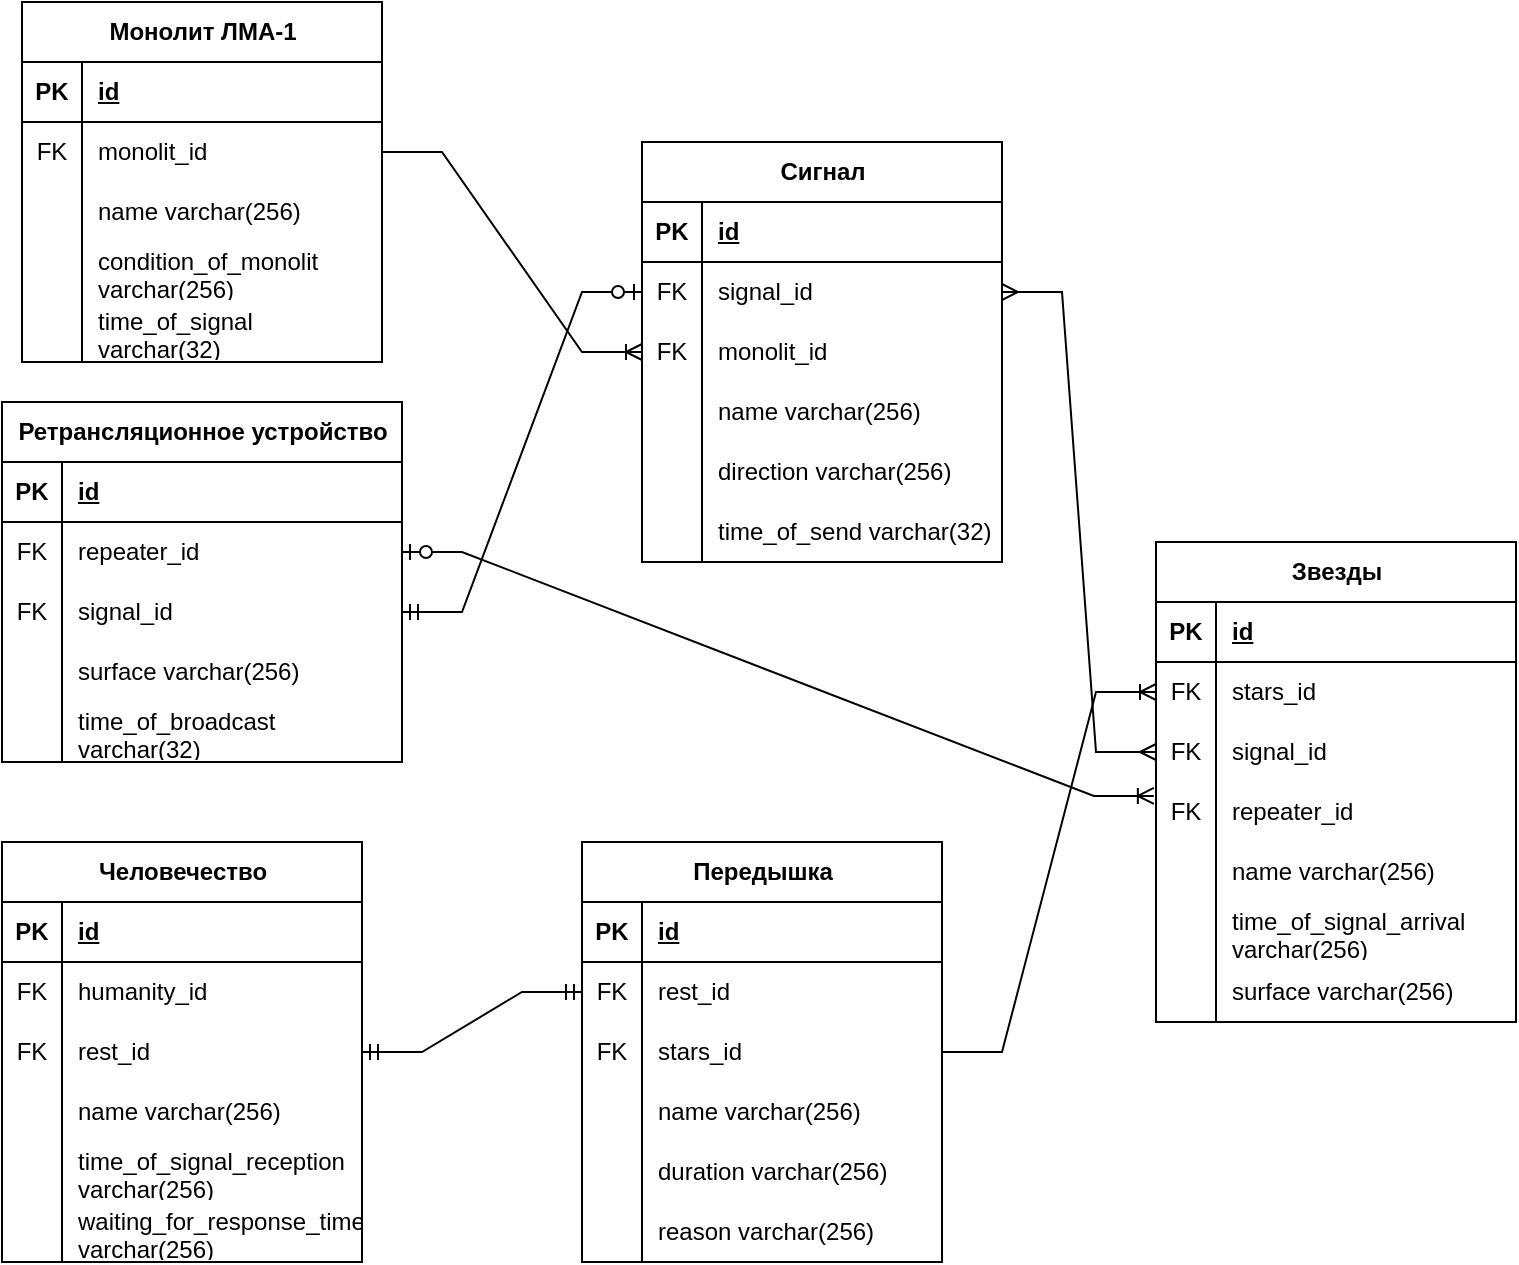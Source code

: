 <mxfile version="22.1.21" type="device">
  <diagram name="Страница — 1" id="VQJvJj8ZAgsgvcjKCSfi">
    <mxGraphModel dx="1224" dy="747" grid="1" gridSize="10" guides="1" tooltips="1" connect="1" arrows="1" fold="1" page="1" pageScale="1" pageWidth="827" pageHeight="1169" math="0" shadow="0">
      <root>
        <mxCell id="0" />
        <mxCell id="1" parent="0" />
        <mxCell id="xMGTxP7Kt4vGmx2bxv9T-1" value="Монолит ЛМА-1" style="shape=table;startSize=30;container=1;collapsible=1;childLayout=tableLayout;fixedRows=1;rowLines=0;fontStyle=1;align=center;resizeLast=1;html=1;" vertex="1" parent="1">
          <mxGeometry x="80" y="470" width="180" height="180" as="geometry" />
        </mxCell>
        <mxCell id="xMGTxP7Kt4vGmx2bxv9T-2" value="" style="shape=tableRow;horizontal=0;startSize=0;swimlaneHead=0;swimlaneBody=0;fillColor=none;collapsible=0;dropTarget=0;points=[[0,0.5],[1,0.5]];portConstraint=eastwest;top=0;left=0;right=0;bottom=1;" vertex="1" parent="xMGTxP7Kt4vGmx2bxv9T-1">
          <mxGeometry y="30" width="180" height="30" as="geometry" />
        </mxCell>
        <mxCell id="xMGTxP7Kt4vGmx2bxv9T-3" value="PK" style="shape=partialRectangle;connectable=0;fillColor=none;top=0;left=0;bottom=0;right=0;fontStyle=1;overflow=hidden;whiteSpace=wrap;html=1;" vertex="1" parent="xMGTxP7Kt4vGmx2bxv9T-2">
          <mxGeometry width="30" height="30" as="geometry">
            <mxRectangle width="30" height="30" as="alternateBounds" />
          </mxGeometry>
        </mxCell>
        <mxCell id="xMGTxP7Kt4vGmx2bxv9T-4" value="id" style="shape=partialRectangle;connectable=0;fillColor=none;top=0;left=0;bottom=0;right=0;align=left;spacingLeft=6;fontStyle=5;overflow=hidden;whiteSpace=wrap;html=1;" vertex="1" parent="xMGTxP7Kt4vGmx2bxv9T-2">
          <mxGeometry x="30" width="150" height="30" as="geometry">
            <mxRectangle width="150" height="30" as="alternateBounds" />
          </mxGeometry>
        </mxCell>
        <mxCell id="xMGTxP7Kt4vGmx2bxv9T-5" value="" style="shape=tableRow;horizontal=0;startSize=0;swimlaneHead=0;swimlaneBody=0;fillColor=none;collapsible=0;dropTarget=0;points=[[0,0.5],[1,0.5]];portConstraint=eastwest;top=0;left=0;right=0;bottom=0;" vertex="1" parent="xMGTxP7Kt4vGmx2bxv9T-1">
          <mxGeometry y="60" width="180" height="30" as="geometry" />
        </mxCell>
        <mxCell id="xMGTxP7Kt4vGmx2bxv9T-6" value="FK" style="shape=partialRectangle;connectable=0;fillColor=none;top=0;left=0;bottom=0;right=0;editable=1;overflow=hidden;whiteSpace=wrap;html=1;" vertex="1" parent="xMGTxP7Kt4vGmx2bxv9T-5">
          <mxGeometry width="30" height="30" as="geometry">
            <mxRectangle width="30" height="30" as="alternateBounds" />
          </mxGeometry>
        </mxCell>
        <mxCell id="xMGTxP7Kt4vGmx2bxv9T-7" value="monolit_id" style="shape=partialRectangle;connectable=0;fillColor=none;top=0;left=0;bottom=0;right=0;align=left;spacingLeft=6;overflow=hidden;whiteSpace=wrap;html=1;" vertex="1" parent="xMGTxP7Kt4vGmx2bxv9T-5">
          <mxGeometry x="30" width="150" height="30" as="geometry">
            <mxRectangle width="150" height="30" as="alternateBounds" />
          </mxGeometry>
        </mxCell>
        <mxCell id="xMGTxP7Kt4vGmx2bxv9T-115" value="" style="shape=tableRow;horizontal=0;startSize=0;swimlaneHead=0;swimlaneBody=0;fillColor=none;collapsible=0;dropTarget=0;points=[[0,0.5],[1,0.5]];portConstraint=eastwest;top=0;left=0;right=0;bottom=0;" vertex="1" parent="xMGTxP7Kt4vGmx2bxv9T-1">
          <mxGeometry y="90" width="180" height="30" as="geometry" />
        </mxCell>
        <mxCell id="xMGTxP7Kt4vGmx2bxv9T-116" value="" style="shape=partialRectangle;connectable=0;fillColor=none;top=0;left=0;bottom=0;right=0;fontStyle=0;overflow=hidden;whiteSpace=wrap;html=1;" vertex="1" parent="xMGTxP7Kt4vGmx2bxv9T-115">
          <mxGeometry width="30" height="30" as="geometry">
            <mxRectangle width="30" height="30" as="alternateBounds" />
          </mxGeometry>
        </mxCell>
        <mxCell id="xMGTxP7Kt4vGmx2bxv9T-117" value="name varchar(256)" style="shape=partialRectangle;connectable=0;fillColor=none;top=0;left=0;bottom=0;right=0;align=left;spacingLeft=6;fontStyle=0;overflow=hidden;whiteSpace=wrap;html=1;" vertex="1" parent="xMGTxP7Kt4vGmx2bxv9T-115">
          <mxGeometry x="30" width="150" height="30" as="geometry">
            <mxRectangle width="150" height="30" as="alternateBounds" />
          </mxGeometry>
        </mxCell>
        <mxCell id="xMGTxP7Kt4vGmx2bxv9T-8" value="" style="shape=tableRow;horizontal=0;startSize=0;swimlaneHead=0;swimlaneBody=0;fillColor=none;collapsible=0;dropTarget=0;points=[[0,0.5],[1,0.5]];portConstraint=eastwest;top=0;left=0;right=0;bottom=0;" vertex="1" parent="xMGTxP7Kt4vGmx2bxv9T-1">
          <mxGeometry y="120" width="180" height="30" as="geometry" />
        </mxCell>
        <mxCell id="xMGTxP7Kt4vGmx2bxv9T-9" value="" style="shape=partialRectangle;connectable=0;fillColor=none;top=0;left=0;bottom=0;right=0;editable=1;overflow=hidden;whiteSpace=wrap;html=1;" vertex="1" parent="xMGTxP7Kt4vGmx2bxv9T-8">
          <mxGeometry width="30" height="30" as="geometry">
            <mxRectangle width="30" height="30" as="alternateBounds" />
          </mxGeometry>
        </mxCell>
        <mxCell id="xMGTxP7Kt4vGmx2bxv9T-10" value="condition_of_monolit varchar(256)" style="shape=partialRectangle;connectable=0;fillColor=none;top=0;left=0;bottom=0;right=0;align=left;spacingLeft=6;overflow=hidden;whiteSpace=wrap;html=1;" vertex="1" parent="xMGTxP7Kt4vGmx2bxv9T-8">
          <mxGeometry x="30" width="150" height="30" as="geometry">
            <mxRectangle width="150" height="30" as="alternateBounds" />
          </mxGeometry>
        </mxCell>
        <mxCell id="xMGTxP7Kt4vGmx2bxv9T-11" value="" style="shape=tableRow;horizontal=0;startSize=0;swimlaneHead=0;swimlaneBody=0;fillColor=none;collapsible=0;dropTarget=0;points=[[0,0.5],[1,0.5]];portConstraint=eastwest;top=0;left=0;right=0;bottom=0;" vertex="1" parent="xMGTxP7Kt4vGmx2bxv9T-1">
          <mxGeometry y="150" width="180" height="30" as="geometry" />
        </mxCell>
        <mxCell id="xMGTxP7Kt4vGmx2bxv9T-12" value="" style="shape=partialRectangle;connectable=0;fillColor=none;top=0;left=0;bottom=0;right=0;editable=1;overflow=hidden;whiteSpace=wrap;html=1;" vertex="1" parent="xMGTxP7Kt4vGmx2bxv9T-11">
          <mxGeometry width="30" height="30" as="geometry">
            <mxRectangle width="30" height="30" as="alternateBounds" />
          </mxGeometry>
        </mxCell>
        <mxCell id="xMGTxP7Kt4vGmx2bxv9T-13" value="time_of_signal varchar(32)" style="shape=partialRectangle;connectable=0;fillColor=none;top=0;left=0;bottom=0;right=0;align=left;spacingLeft=6;overflow=hidden;whiteSpace=wrap;html=1;" vertex="1" parent="xMGTxP7Kt4vGmx2bxv9T-11">
          <mxGeometry x="30" width="150" height="30" as="geometry">
            <mxRectangle width="150" height="30" as="alternateBounds" />
          </mxGeometry>
        </mxCell>
        <mxCell id="xMGTxP7Kt4vGmx2bxv9T-14" value="Сигнал" style="shape=table;startSize=30;container=1;collapsible=1;childLayout=tableLayout;fixedRows=1;rowLines=0;fontStyle=1;align=center;resizeLast=1;html=1;" vertex="1" parent="1">
          <mxGeometry x="390" y="540" width="180" height="210" as="geometry" />
        </mxCell>
        <mxCell id="xMGTxP7Kt4vGmx2bxv9T-15" value="" style="shape=tableRow;horizontal=0;startSize=0;swimlaneHead=0;swimlaneBody=0;fillColor=none;collapsible=0;dropTarget=0;points=[[0,0.5],[1,0.5]];portConstraint=eastwest;top=0;left=0;right=0;bottom=1;" vertex="1" parent="xMGTxP7Kt4vGmx2bxv9T-14">
          <mxGeometry y="30" width="180" height="30" as="geometry" />
        </mxCell>
        <mxCell id="xMGTxP7Kt4vGmx2bxv9T-16" value="PK" style="shape=partialRectangle;connectable=0;fillColor=none;top=0;left=0;bottom=0;right=0;fontStyle=1;overflow=hidden;whiteSpace=wrap;html=1;" vertex="1" parent="xMGTxP7Kt4vGmx2bxv9T-15">
          <mxGeometry width="30" height="30" as="geometry">
            <mxRectangle width="30" height="30" as="alternateBounds" />
          </mxGeometry>
        </mxCell>
        <mxCell id="xMGTxP7Kt4vGmx2bxv9T-17" value="id" style="shape=partialRectangle;connectable=0;fillColor=none;top=0;left=0;bottom=0;right=0;align=left;spacingLeft=6;fontStyle=5;overflow=hidden;whiteSpace=wrap;html=1;" vertex="1" parent="xMGTxP7Kt4vGmx2bxv9T-15">
          <mxGeometry x="30" width="150" height="30" as="geometry">
            <mxRectangle width="150" height="30" as="alternateBounds" />
          </mxGeometry>
        </mxCell>
        <mxCell id="xMGTxP7Kt4vGmx2bxv9T-18" value="" style="shape=tableRow;horizontal=0;startSize=0;swimlaneHead=0;swimlaneBody=0;fillColor=none;collapsible=0;dropTarget=0;points=[[0,0.5],[1,0.5]];portConstraint=eastwest;top=0;left=0;right=0;bottom=0;" vertex="1" parent="xMGTxP7Kt4vGmx2bxv9T-14">
          <mxGeometry y="60" width="180" height="30" as="geometry" />
        </mxCell>
        <mxCell id="xMGTxP7Kt4vGmx2bxv9T-19" value="FK" style="shape=partialRectangle;connectable=0;fillColor=none;top=0;left=0;bottom=0;right=0;editable=1;overflow=hidden;whiteSpace=wrap;html=1;" vertex="1" parent="xMGTxP7Kt4vGmx2bxv9T-18">
          <mxGeometry width="30" height="30" as="geometry">
            <mxRectangle width="30" height="30" as="alternateBounds" />
          </mxGeometry>
        </mxCell>
        <mxCell id="xMGTxP7Kt4vGmx2bxv9T-20" value="signal_id" style="shape=partialRectangle;connectable=0;fillColor=none;top=0;left=0;bottom=0;right=0;align=left;spacingLeft=6;overflow=hidden;whiteSpace=wrap;html=1;" vertex="1" parent="xMGTxP7Kt4vGmx2bxv9T-18">
          <mxGeometry x="30" width="150" height="30" as="geometry">
            <mxRectangle width="150" height="30" as="alternateBounds" />
          </mxGeometry>
        </mxCell>
        <mxCell id="xMGTxP7Kt4vGmx2bxv9T-48" value="" style="shape=tableRow;horizontal=0;startSize=0;swimlaneHead=0;swimlaneBody=0;fillColor=none;collapsible=0;dropTarget=0;points=[[0,0.5],[1,0.5]];portConstraint=eastwest;top=0;left=0;right=0;bottom=0;" vertex="1" parent="xMGTxP7Kt4vGmx2bxv9T-14">
          <mxGeometry y="90" width="180" height="30" as="geometry" />
        </mxCell>
        <mxCell id="xMGTxP7Kt4vGmx2bxv9T-49" value="FK" style="shape=partialRectangle;connectable=0;fillColor=none;top=0;left=0;bottom=0;right=0;fontStyle=0;overflow=hidden;whiteSpace=wrap;html=1;" vertex="1" parent="xMGTxP7Kt4vGmx2bxv9T-48">
          <mxGeometry width="30" height="30" as="geometry">
            <mxRectangle width="30" height="30" as="alternateBounds" />
          </mxGeometry>
        </mxCell>
        <mxCell id="xMGTxP7Kt4vGmx2bxv9T-50" value="monolit_id" style="shape=partialRectangle;connectable=0;fillColor=none;top=0;left=0;bottom=0;right=0;align=left;spacingLeft=6;fontStyle=0;overflow=hidden;whiteSpace=wrap;html=1;" vertex="1" parent="xMGTxP7Kt4vGmx2bxv9T-48">
          <mxGeometry x="30" width="150" height="30" as="geometry">
            <mxRectangle width="150" height="30" as="alternateBounds" />
          </mxGeometry>
        </mxCell>
        <mxCell id="xMGTxP7Kt4vGmx2bxv9T-126" value="" style="shape=tableRow;horizontal=0;startSize=0;swimlaneHead=0;swimlaneBody=0;fillColor=none;collapsible=0;dropTarget=0;points=[[0,0.5],[1,0.5]];portConstraint=eastwest;top=0;left=0;right=0;bottom=0;" vertex="1" parent="xMGTxP7Kt4vGmx2bxv9T-14">
          <mxGeometry y="120" width="180" height="30" as="geometry" />
        </mxCell>
        <mxCell id="xMGTxP7Kt4vGmx2bxv9T-127" value="" style="shape=partialRectangle;connectable=0;fillColor=none;top=0;left=0;bottom=0;right=0;fontStyle=0;overflow=hidden;whiteSpace=wrap;html=1;" vertex="1" parent="xMGTxP7Kt4vGmx2bxv9T-126">
          <mxGeometry width="30" height="30" as="geometry">
            <mxRectangle width="30" height="30" as="alternateBounds" />
          </mxGeometry>
        </mxCell>
        <mxCell id="xMGTxP7Kt4vGmx2bxv9T-128" value="name varchar(256)" style="shape=partialRectangle;connectable=0;fillColor=none;top=0;left=0;bottom=0;right=0;align=left;spacingLeft=6;fontStyle=0;overflow=hidden;whiteSpace=wrap;html=1;" vertex="1" parent="xMGTxP7Kt4vGmx2bxv9T-126">
          <mxGeometry x="30" width="150" height="30" as="geometry">
            <mxRectangle width="150" height="30" as="alternateBounds" />
          </mxGeometry>
        </mxCell>
        <mxCell id="xMGTxP7Kt4vGmx2bxv9T-21" value="" style="shape=tableRow;horizontal=0;startSize=0;swimlaneHead=0;swimlaneBody=0;fillColor=none;collapsible=0;dropTarget=0;points=[[0,0.5],[1,0.5]];portConstraint=eastwest;top=0;left=0;right=0;bottom=0;" vertex="1" parent="xMGTxP7Kt4vGmx2bxv9T-14">
          <mxGeometry y="150" width="180" height="30" as="geometry" />
        </mxCell>
        <mxCell id="xMGTxP7Kt4vGmx2bxv9T-22" value="" style="shape=partialRectangle;connectable=0;fillColor=none;top=0;left=0;bottom=0;right=0;editable=1;overflow=hidden;whiteSpace=wrap;html=1;" vertex="1" parent="xMGTxP7Kt4vGmx2bxv9T-21">
          <mxGeometry width="30" height="30" as="geometry">
            <mxRectangle width="30" height="30" as="alternateBounds" />
          </mxGeometry>
        </mxCell>
        <mxCell id="xMGTxP7Kt4vGmx2bxv9T-23" value="direction varchar(256)" style="shape=partialRectangle;connectable=0;fillColor=none;top=0;left=0;bottom=0;right=0;align=left;spacingLeft=6;overflow=hidden;whiteSpace=wrap;html=1;" vertex="1" parent="xMGTxP7Kt4vGmx2bxv9T-21">
          <mxGeometry x="30" width="150" height="30" as="geometry">
            <mxRectangle width="150" height="30" as="alternateBounds" />
          </mxGeometry>
        </mxCell>
        <mxCell id="xMGTxP7Kt4vGmx2bxv9T-24" value="" style="shape=tableRow;horizontal=0;startSize=0;swimlaneHead=0;swimlaneBody=0;fillColor=none;collapsible=0;dropTarget=0;points=[[0,0.5],[1,0.5]];portConstraint=eastwest;top=0;left=0;right=0;bottom=0;" vertex="1" parent="xMGTxP7Kt4vGmx2bxv9T-14">
          <mxGeometry y="180" width="180" height="30" as="geometry" />
        </mxCell>
        <mxCell id="xMGTxP7Kt4vGmx2bxv9T-25" value="" style="shape=partialRectangle;connectable=0;fillColor=none;top=0;left=0;bottom=0;right=0;editable=1;overflow=hidden;whiteSpace=wrap;html=1;" vertex="1" parent="xMGTxP7Kt4vGmx2bxv9T-24">
          <mxGeometry width="30" height="30" as="geometry">
            <mxRectangle width="30" height="30" as="alternateBounds" />
          </mxGeometry>
        </mxCell>
        <mxCell id="xMGTxP7Kt4vGmx2bxv9T-26" value="time_of_send varchar(32)" style="shape=partialRectangle;connectable=0;fillColor=none;top=0;left=0;bottom=0;right=0;align=left;spacingLeft=6;overflow=hidden;whiteSpace=wrap;html=1;" vertex="1" parent="xMGTxP7Kt4vGmx2bxv9T-24">
          <mxGeometry x="30" width="150" height="30" as="geometry">
            <mxRectangle width="150" height="30" as="alternateBounds" />
          </mxGeometry>
        </mxCell>
        <mxCell id="xMGTxP7Kt4vGmx2bxv9T-27" value="Ретрансляционное устройство" style="shape=table;startSize=30;container=1;collapsible=1;childLayout=tableLayout;fixedRows=1;rowLines=0;fontStyle=1;align=center;resizeLast=1;html=1;" vertex="1" parent="1">
          <mxGeometry x="70" y="670" width="200" height="180" as="geometry" />
        </mxCell>
        <mxCell id="xMGTxP7Kt4vGmx2bxv9T-28" value="" style="shape=tableRow;horizontal=0;startSize=0;swimlaneHead=0;swimlaneBody=0;fillColor=none;collapsible=0;dropTarget=0;points=[[0,0.5],[1,0.5]];portConstraint=eastwest;top=0;left=0;right=0;bottom=1;" vertex="1" parent="xMGTxP7Kt4vGmx2bxv9T-27">
          <mxGeometry y="30" width="200" height="30" as="geometry" />
        </mxCell>
        <mxCell id="xMGTxP7Kt4vGmx2bxv9T-29" value="PK" style="shape=partialRectangle;connectable=0;fillColor=none;top=0;left=0;bottom=0;right=0;fontStyle=1;overflow=hidden;whiteSpace=wrap;html=1;" vertex="1" parent="xMGTxP7Kt4vGmx2bxv9T-28">
          <mxGeometry width="30" height="30" as="geometry">
            <mxRectangle width="30" height="30" as="alternateBounds" />
          </mxGeometry>
        </mxCell>
        <mxCell id="xMGTxP7Kt4vGmx2bxv9T-30" value="id" style="shape=partialRectangle;connectable=0;fillColor=none;top=0;left=0;bottom=0;right=0;align=left;spacingLeft=6;fontStyle=5;overflow=hidden;whiteSpace=wrap;html=1;" vertex="1" parent="xMGTxP7Kt4vGmx2bxv9T-28">
          <mxGeometry x="30" width="170" height="30" as="geometry">
            <mxRectangle width="170" height="30" as="alternateBounds" />
          </mxGeometry>
        </mxCell>
        <mxCell id="xMGTxP7Kt4vGmx2bxv9T-31" value="" style="shape=tableRow;horizontal=0;startSize=0;swimlaneHead=0;swimlaneBody=0;fillColor=none;collapsible=0;dropTarget=0;points=[[0,0.5],[1,0.5]];portConstraint=eastwest;top=0;left=0;right=0;bottom=0;" vertex="1" parent="xMGTxP7Kt4vGmx2bxv9T-27">
          <mxGeometry y="60" width="200" height="30" as="geometry" />
        </mxCell>
        <mxCell id="xMGTxP7Kt4vGmx2bxv9T-32" value="FK" style="shape=partialRectangle;connectable=0;fillColor=none;top=0;left=0;bottom=0;right=0;editable=1;overflow=hidden;whiteSpace=wrap;html=1;" vertex="1" parent="xMGTxP7Kt4vGmx2bxv9T-31">
          <mxGeometry width="30" height="30" as="geometry">
            <mxRectangle width="30" height="30" as="alternateBounds" />
          </mxGeometry>
        </mxCell>
        <mxCell id="xMGTxP7Kt4vGmx2bxv9T-33" value="repeater_id" style="shape=partialRectangle;connectable=0;fillColor=none;top=0;left=0;bottom=0;right=0;align=left;spacingLeft=6;overflow=hidden;whiteSpace=wrap;html=1;" vertex="1" parent="xMGTxP7Kt4vGmx2bxv9T-31">
          <mxGeometry x="30" width="170" height="30" as="geometry">
            <mxRectangle width="170" height="30" as="alternateBounds" />
          </mxGeometry>
        </mxCell>
        <mxCell id="xMGTxP7Kt4vGmx2bxv9T-34" value="" style="shape=tableRow;horizontal=0;startSize=0;swimlaneHead=0;swimlaneBody=0;fillColor=none;collapsible=0;dropTarget=0;points=[[0,0.5],[1,0.5]];portConstraint=eastwest;top=0;left=0;right=0;bottom=0;" vertex="1" parent="xMGTxP7Kt4vGmx2bxv9T-27">
          <mxGeometry y="90" width="200" height="30" as="geometry" />
        </mxCell>
        <mxCell id="xMGTxP7Kt4vGmx2bxv9T-35" value="FK" style="shape=partialRectangle;connectable=0;fillColor=none;top=0;left=0;bottom=0;right=0;editable=1;overflow=hidden;whiteSpace=wrap;html=1;" vertex="1" parent="xMGTxP7Kt4vGmx2bxv9T-34">
          <mxGeometry width="30" height="30" as="geometry">
            <mxRectangle width="30" height="30" as="alternateBounds" />
          </mxGeometry>
        </mxCell>
        <mxCell id="xMGTxP7Kt4vGmx2bxv9T-36" value="signal_id" style="shape=partialRectangle;connectable=0;fillColor=none;top=0;left=0;bottom=0;right=0;align=left;spacingLeft=6;overflow=hidden;whiteSpace=wrap;html=1;" vertex="1" parent="xMGTxP7Kt4vGmx2bxv9T-34">
          <mxGeometry x="30" width="170" height="30" as="geometry">
            <mxRectangle width="170" height="30" as="alternateBounds" />
          </mxGeometry>
        </mxCell>
        <mxCell id="xMGTxP7Kt4vGmx2bxv9T-37" value="" style="shape=tableRow;horizontal=0;startSize=0;swimlaneHead=0;swimlaneBody=0;fillColor=none;collapsible=0;dropTarget=0;points=[[0,0.5],[1,0.5]];portConstraint=eastwest;top=0;left=0;right=0;bottom=0;" vertex="1" parent="xMGTxP7Kt4vGmx2bxv9T-27">
          <mxGeometry y="120" width="200" height="30" as="geometry" />
        </mxCell>
        <mxCell id="xMGTxP7Kt4vGmx2bxv9T-38" value="" style="shape=partialRectangle;connectable=0;fillColor=none;top=0;left=0;bottom=0;right=0;editable=1;overflow=hidden;whiteSpace=wrap;html=1;" vertex="1" parent="xMGTxP7Kt4vGmx2bxv9T-37">
          <mxGeometry width="30" height="30" as="geometry">
            <mxRectangle width="30" height="30" as="alternateBounds" />
          </mxGeometry>
        </mxCell>
        <mxCell id="xMGTxP7Kt4vGmx2bxv9T-39" value="surface varchar(256)" style="shape=partialRectangle;connectable=0;fillColor=none;top=0;left=0;bottom=0;right=0;align=left;spacingLeft=6;overflow=hidden;whiteSpace=wrap;html=1;" vertex="1" parent="xMGTxP7Kt4vGmx2bxv9T-37">
          <mxGeometry x="30" width="170" height="30" as="geometry">
            <mxRectangle width="170" height="30" as="alternateBounds" />
          </mxGeometry>
        </mxCell>
        <mxCell id="xMGTxP7Kt4vGmx2bxv9T-51" value="" style="shape=tableRow;horizontal=0;startSize=0;swimlaneHead=0;swimlaneBody=0;fillColor=none;collapsible=0;dropTarget=0;points=[[0,0.5],[1,0.5]];portConstraint=eastwest;top=0;left=0;right=0;bottom=0;" vertex="1" parent="xMGTxP7Kt4vGmx2bxv9T-27">
          <mxGeometry y="150" width="200" height="30" as="geometry" />
        </mxCell>
        <mxCell id="xMGTxP7Kt4vGmx2bxv9T-52" value="" style="shape=partialRectangle;connectable=0;fillColor=none;top=0;left=0;bottom=0;right=0;fontStyle=0;overflow=hidden;whiteSpace=wrap;html=1;" vertex="1" parent="xMGTxP7Kt4vGmx2bxv9T-51">
          <mxGeometry width="30" height="30" as="geometry">
            <mxRectangle width="30" height="30" as="alternateBounds" />
          </mxGeometry>
        </mxCell>
        <mxCell id="xMGTxP7Kt4vGmx2bxv9T-53" value="time_of_broadcast varchar(32)" style="shape=partialRectangle;connectable=0;fillColor=none;top=0;left=0;bottom=0;right=0;align=left;spacingLeft=6;fontStyle=0;overflow=hidden;whiteSpace=wrap;html=1;" vertex="1" parent="xMGTxP7Kt4vGmx2bxv9T-51">
          <mxGeometry x="30" width="170" height="30" as="geometry">
            <mxRectangle width="170" height="30" as="alternateBounds" />
          </mxGeometry>
        </mxCell>
        <mxCell id="xMGTxP7Kt4vGmx2bxv9T-54" value="Звезды" style="shape=table;startSize=30;container=1;collapsible=1;childLayout=tableLayout;fixedRows=1;rowLines=0;fontStyle=1;align=center;resizeLast=1;html=1;" vertex="1" parent="1">
          <mxGeometry x="647" y="740" width="180" height="240" as="geometry" />
        </mxCell>
        <mxCell id="xMGTxP7Kt4vGmx2bxv9T-55" value="" style="shape=tableRow;horizontal=0;startSize=0;swimlaneHead=0;swimlaneBody=0;fillColor=none;collapsible=0;dropTarget=0;points=[[0,0.5],[1,0.5]];portConstraint=eastwest;top=0;left=0;right=0;bottom=1;" vertex="1" parent="xMGTxP7Kt4vGmx2bxv9T-54">
          <mxGeometry y="30" width="180" height="30" as="geometry" />
        </mxCell>
        <mxCell id="xMGTxP7Kt4vGmx2bxv9T-56" value="PK" style="shape=partialRectangle;connectable=0;fillColor=none;top=0;left=0;bottom=0;right=0;fontStyle=1;overflow=hidden;whiteSpace=wrap;html=1;" vertex="1" parent="xMGTxP7Kt4vGmx2bxv9T-55">
          <mxGeometry width="30" height="30" as="geometry">
            <mxRectangle width="30" height="30" as="alternateBounds" />
          </mxGeometry>
        </mxCell>
        <mxCell id="xMGTxP7Kt4vGmx2bxv9T-57" value="id" style="shape=partialRectangle;connectable=0;fillColor=none;top=0;left=0;bottom=0;right=0;align=left;spacingLeft=6;fontStyle=5;overflow=hidden;whiteSpace=wrap;html=1;" vertex="1" parent="xMGTxP7Kt4vGmx2bxv9T-55">
          <mxGeometry x="30" width="150" height="30" as="geometry">
            <mxRectangle width="150" height="30" as="alternateBounds" />
          </mxGeometry>
        </mxCell>
        <mxCell id="xMGTxP7Kt4vGmx2bxv9T-58" value="" style="shape=tableRow;horizontal=0;startSize=0;swimlaneHead=0;swimlaneBody=0;fillColor=none;collapsible=0;dropTarget=0;points=[[0,0.5],[1,0.5]];portConstraint=eastwest;top=0;left=0;right=0;bottom=0;" vertex="1" parent="xMGTxP7Kt4vGmx2bxv9T-54">
          <mxGeometry y="60" width="180" height="30" as="geometry" />
        </mxCell>
        <mxCell id="xMGTxP7Kt4vGmx2bxv9T-59" value="FK" style="shape=partialRectangle;connectable=0;fillColor=none;top=0;left=0;bottom=0;right=0;editable=1;overflow=hidden;whiteSpace=wrap;html=1;" vertex="1" parent="xMGTxP7Kt4vGmx2bxv9T-58">
          <mxGeometry width="30" height="30" as="geometry">
            <mxRectangle width="30" height="30" as="alternateBounds" />
          </mxGeometry>
        </mxCell>
        <mxCell id="xMGTxP7Kt4vGmx2bxv9T-60" value="stars_id" style="shape=partialRectangle;connectable=0;fillColor=none;top=0;left=0;bottom=0;right=0;align=left;spacingLeft=6;overflow=hidden;whiteSpace=wrap;html=1;" vertex="1" parent="xMGTxP7Kt4vGmx2bxv9T-58">
          <mxGeometry x="30" width="150" height="30" as="geometry">
            <mxRectangle width="150" height="30" as="alternateBounds" />
          </mxGeometry>
        </mxCell>
        <mxCell id="xMGTxP7Kt4vGmx2bxv9T-83" value="" style="shape=tableRow;horizontal=0;startSize=0;swimlaneHead=0;swimlaneBody=0;fillColor=none;collapsible=0;dropTarget=0;points=[[0,0.5],[1,0.5]];portConstraint=eastwest;top=0;left=0;right=0;bottom=0;" vertex="1" parent="xMGTxP7Kt4vGmx2bxv9T-54">
          <mxGeometry y="90" width="180" height="30" as="geometry" />
        </mxCell>
        <mxCell id="xMGTxP7Kt4vGmx2bxv9T-84" value="FK" style="shape=partialRectangle;connectable=0;fillColor=none;top=0;left=0;bottom=0;right=0;fontStyle=0;overflow=hidden;whiteSpace=wrap;html=1;" vertex="1" parent="xMGTxP7Kt4vGmx2bxv9T-83">
          <mxGeometry width="30" height="30" as="geometry">
            <mxRectangle width="30" height="30" as="alternateBounds" />
          </mxGeometry>
        </mxCell>
        <mxCell id="xMGTxP7Kt4vGmx2bxv9T-85" value="signal_id" style="shape=partialRectangle;connectable=0;fillColor=none;top=0;left=0;bottom=0;right=0;align=left;spacingLeft=6;fontStyle=0;overflow=hidden;whiteSpace=wrap;html=1;" vertex="1" parent="xMGTxP7Kt4vGmx2bxv9T-83">
          <mxGeometry x="30" width="150" height="30" as="geometry">
            <mxRectangle width="150" height="30" as="alternateBounds" />
          </mxGeometry>
        </mxCell>
        <mxCell id="xMGTxP7Kt4vGmx2bxv9T-61" value="" style="shape=tableRow;horizontal=0;startSize=0;swimlaneHead=0;swimlaneBody=0;fillColor=none;collapsible=0;dropTarget=0;points=[[0,0.5],[1,0.5]];portConstraint=eastwest;top=0;left=0;right=0;bottom=0;" vertex="1" parent="xMGTxP7Kt4vGmx2bxv9T-54">
          <mxGeometry y="120" width="180" height="30" as="geometry" />
        </mxCell>
        <mxCell id="xMGTxP7Kt4vGmx2bxv9T-62" value="FK" style="shape=partialRectangle;connectable=0;fillColor=none;top=0;left=0;bottom=0;right=0;editable=1;overflow=hidden;whiteSpace=wrap;html=1;" vertex="1" parent="xMGTxP7Kt4vGmx2bxv9T-61">
          <mxGeometry width="30" height="30" as="geometry">
            <mxRectangle width="30" height="30" as="alternateBounds" />
          </mxGeometry>
        </mxCell>
        <mxCell id="xMGTxP7Kt4vGmx2bxv9T-63" value="repeater_id" style="shape=partialRectangle;connectable=0;fillColor=none;top=0;left=0;bottom=0;right=0;align=left;spacingLeft=6;overflow=hidden;whiteSpace=wrap;html=1;" vertex="1" parent="xMGTxP7Kt4vGmx2bxv9T-61">
          <mxGeometry x="30" width="150" height="30" as="geometry">
            <mxRectangle width="150" height="30" as="alternateBounds" />
          </mxGeometry>
        </mxCell>
        <mxCell id="xMGTxP7Kt4vGmx2bxv9T-122" value="" style="shape=tableRow;horizontal=0;startSize=0;swimlaneHead=0;swimlaneBody=0;fillColor=none;collapsible=0;dropTarget=0;points=[[0,0.5],[1,0.5]];portConstraint=eastwest;top=0;left=0;right=0;bottom=0;" vertex="1" parent="xMGTxP7Kt4vGmx2bxv9T-54">
          <mxGeometry y="150" width="180" height="30" as="geometry" />
        </mxCell>
        <mxCell id="xMGTxP7Kt4vGmx2bxv9T-123" value="" style="shape=partialRectangle;connectable=0;fillColor=none;top=0;left=0;bottom=0;right=0;fontStyle=0;overflow=hidden;whiteSpace=wrap;html=1;" vertex="1" parent="xMGTxP7Kt4vGmx2bxv9T-122">
          <mxGeometry width="30" height="30" as="geometry">
            <mxRectangle width="30" height="30" as="alternateBounds" />
          </mxGeometry>
        </mxCell>
        <mxCell id="xMGTxP7Kt4vGmx2bxv9T-124" value="name varchar(256)" style="shape=partialRectangle;connectable=0;fillColor=none;top=0;left=0;bottom=0;right=0;align=left;spacingLeft=6;fontStyle=0;overflow=hidden;whiteSpace=wrap;html=1;" vertex="1" parent="xMGTxP7Kt4vGmx2bxv9T-122">
          <mxGeometry x="30" width="150" height="30" as="geometry">
            <mxRectangle width="150" height="30" as="alternateBounds" />
          </mxGeometry>
        </mxCell>
        <mxCell id="xMGTxP7Kt4vGmx2bxv9T-67" value="" style="shape=tableRow;horizontal=0;startSize=0;swimlaneHead=0;swimlaneBody=0;fillColor=none;collapsible=0;dropTarget=0;points=[[0,0.5],[1,0.5]];portConstraint=eastwest;top=0;left=0;right=0;bottom=0;" vertex="1" parent="xMGTxP7Kt4vGmx2bxv9T-54">
          <mxGeometry y="180" width="180" height="30" as="geometry" />
        </mxCell>
        <mxCell id="xMGTxP7Kt4vGmx2bxv9T-68" value="" style="shape=partialRectangle;connectable=0;fillColor=none;top=0;left=0;bottom=0;right=0;fontStyle=0;overflow=hidden;whiteSpace=wrap;html=1;" vertex="1" parent="xMGTxP7Kt4vGmx2bxv9T-67">
          <mxGeometry width="30" height="30" as="geometry">
            <mxRectangle width="30" height="30" as="alternateBounds" />
          </mxGeometry>
        </mxCell>
        <mxCell id="xMGTxP7Kt4vGmx2bxv9T-69" value="time_of_signal_arrival varchar(256)" style="shape=partialRectangle;connectable=0;fillColor=none;top=0;left=0;bottom=0;right=0;align=left;spacingLeft=6;fontStyle=0;overflow=hidden;whiteSpace=wrap;html=1;" vertex="1" parent="xMGTxP7Kt4vGmx2bxv9T-67">
          <mxGeometry x="30" width="150" height="30" as="geometry">
            <mxRectangle width="150" height="30" as="alternateBounds" />
          </mxGeometry>
        </mxCell>
        <mxCell id="xMGTxP7Kt4vGmx2bxv9T-64" value="" style="shape=tableRow;horizontal=0;startSize=0;swimlaneHead=0;swimlaneBody=0;fillColor=none;collapsible=0;dropTarget=0;points=[[0,0.5],[1,0.5]];portConstraint=eastwest;top=0;left=0;right=0;bottom=0;" vertex="1" parent="xMGTxP7Kt4vGmx2bxv9T-54">
          <mxGeometry y="210" width="180" height="30" as="geometry" />
        </mxCell>
        <mxCell id="xMGTxP7Kt4vGmx2bxv9T-65" value="" style="shape=partialRectangle;connectable=0;fillColor=none;top=0;left=0;bottom=0;right=0;editable=1;overflow=hidden;whiteSpace=wrap;html=1;" vertex="1" parent="xMGTxP7Kt4vGmx2bxv9T-64">
          <mxGeometry width="30" height="30" as="geometry">
            <mxRectangle width="30" height="30" as="alternateBounds" />
          </mxGeometry>
        </mxCell>
        <mxCell id="xMGTxP7Kt4vGmx2bxv9T-66" value="surface varchar(256)" style="shape=partialRectangle;connectable=0;fillColor=none;top=0;left=0;bottom=0;right=0;align=left;spacingLeft=6;overflow=hidden;whiteSpace=wrap;html=1;" vertex="1" parent="xMGTxP7Kt4vGmx2bxv9T-64">
          <mxGeometry x="30" width="150" height="30" as="geometry">
            <mxRectangle width="150" height="30" as="alternateBounds" />
          </mxGeometry>
        </mxCell>
        <mxCell id="xMGTxP7Kt4vGmx2bxv9T-70" value="Передышка" style="shape=table;startSize=30;container=1;collapsible=1;childLayout=tableLayout;fixedRows=1;rowLines=0;fontStyle=1;align=center;resizeLast=1;html=1;" vertex="1" parent="1">
          <mxGeometry x="360" y="890" width="180" height="210" as="geometry" />
        </mxCell>
        <mxCell id="xMGTxP7Kt4vGmx2bxv9T-71" value="" style="shape=tableRow;horizontal=0;startSize=0;swimlaneHead=0;swimlaneBody=0;fillColor=none;collapsible=0;dropTarget=0;points=[[0,0.5],[1,0.5]];portConstraint=eastwest;top=0;left=0;right=0;bottom=1;" vertex="1" parent="xMGTxP7Kt4vGmx2bxv9T-70">
          <mxGeometry y="30" width="180" height="30" as="geometry" />
        </mxCell>
        <mxCell id="xMGTxP7Kt4vGmx2bxv9T-72" value="PK" style="shape=partialRectangle;connectable=0;fillColor=none;top=0;left=0;bottom=0;right=0;fontStyle=1;overflow=hidden;whiteSpace=wrap;html=1;" vertex="1" parent="xMGTxP7Kt4vGmx2bxv9T-71">
          <mxGeometry width="30" height="30" as="geometry">
            <mxRectangle width="30" height="30" as="alternateBounds" />
          </mxGeometry>
        </mxCell>
        <mxCell id="xMGTxP7Kt4vGmx2bxv9T-73" value="id" style="shape=partialRectangle;connectable=0;fillColor=none;top=0;left=0;bottom=0;right=0;align=left;spacingLeft=6;fontStyle=5;overflow=hidden;whiteSpace=wrap;html=1;" vertex="1" parent="xMGTxP7Kt4vGmx2bxv9T-71">
          <mxGeometry x="30" width="150" height="30" as="geometry">
            <mxRectangle width="150" height="30" as="alternateBounds" />
          </mxGeometry>
        </mxCell>
        <mxCell id="xMGTxP7Kt4vGmx2bxv9T-74" value="" style="shape=tableRow;horizontal=0;startSize=0;swimlaneHead=0;swimlaneBody=0;fillColor=none;collapsible=0;dropTarget=0;points=[[0,0.5],[1,0.5]];portConstraint=eastwest;top=0;left=0;right=0;bottom=0;" vertex="1" parent="xMGTxP7Kt4vGmx2bxv9T-70">
          <mxGeometry y="60" width="180" height="30" as="geometry" />
        </mxCell>
        <mxCell id="xMGTxP7Kt4vGmx2bxv9T-75" value="FK" style="shape=partialRectangle;connectable=0;fillColor=none;top=0;left=0;bottom=0;right=0;editable=1;overflow=hidden;whiteSpace=wrap;html=1;" vertex="1" parent="xMGTxP7Kt4vGmx2bxv9T-74">
          <mxGeometry width="30" height="30" as="geometry">
            <mxRectangle width="30" height="30" as="alternateBounds" />
          </mxGeometry>
        </mxCell>
        <mxCell id="xMGTxP7Kt4vGmx2bxv9T-76" value="rest_id" style="shape=partialRectangle;connectable=0;fillColor=none;top=0;left=0;bottom=0;right=0;align=left;spacingLeft=6;overflow=hidden;whiteSpace=wrap;html=1;" vertex="1" parent="xMGTxP7Kt4vGmx2bxv9T-74">
          <mxGeometry x="30" width="150" height="30" as="geometry">
            <mxRectangle width="150" height="30" as="alternateBounds" />
          </mxGeometry>
        </mxCell>
        <mxCell id="xMGTxP7Kt4vGmx2bxv9T-77" value="" style="shape=tableRow;horizontal=0;startSize=0;swimlaneHead=0;swimlaneBody=0;fillColor=none;collapsible=0;dropTarget=0;points=[[0,0.5],[1,0.5]];portConstraint=eastwest;top=0;left=0;right=0;bottom=0;" vertex="1" parent="xMGTxP7Kt4vGmx2bxv9T-70">
          <mxGeometry y="90" width="180" height="30" as="geometry" />
        </mxCell>
        <mxCell id="xMGTxP7Kt4vGmx2bxv9T-78" value="FK" style="shape=partialRectangle;connectable=0;fillColor=none;top=0;left=0;bottom=0;right=0;editable=1;overflow=hidden;whiteSpace=wrap;html=1;" vertex="1" parent="xMGTxP7Kt4vGmx2bxv9T-77">
          <mxGeometry width="30" height="30" as="geometry">
            <mxRectangle width="30" height="30" as="alternateBounds" />
          </mxGeometry>
        </mxCell>
        <mxCell id="xMGTxP7Kt4vGmx2bxv9T-79" value="stars_id" style="shape=partialRectangle;connectable=0;fillColor=none;top=0;left=0;bottom=0;right=0;align=left;spacingLeft=6;overflow=hidden;whiteSpace=wrap;html=1;" vertex="1" parent="xMGTxP7Kt4vGmx2bxv9T-77">
          <mxGeometry x="30" width="150" height="30" as="geometry">
            <mxRectangle width="150" height="30" as="alternateBounds" />
          </mxGeometry>
        </mxCell>
        <mxCell id="xMGTxP7Kt4vGmx2bxv9T-129" value="" style="shape=tableRow;horizontal=0;startSize=0;swimlaneHead=0;swimlaneBody=0;fillColor=none;collapsible=0;dropTarget=0;points=[[0,0.5],[1,0.5]];portConstraint=eastwest;top=0;left=0;right=0;bottom=0;" vertex="1" parent="xMGTxP7Kt4vGmx2bxv9T-70">
          <mxGeometry y="120" width="180" height="30" as="geometry" />
        </mxCell>
        <mxCell id="xMGTxP7Kt4vGmx2bxv9T-130" value="" style="shape=partialRectangle;connectable=0;fillColor=none;top=0;left=0;bottom=0;right=0;fontStyle=0;overflow=hidden;whiteSpace=wrap;html=1;" vertex="1" parent="xMGTxP7Kt4vGmx2bxv9T-129">
          <mxGeometry width="30" height="30" as="geometry">
            <mxRectangle width="30" height="30" as="alternateBounds" />
          </mxGeometry>
        </mxCell>
        <mxCell id="xMGTxP7Kt4vGmx2bxv9T-131" value="name varchar(256)" style="shape=partialRectangle;connectable=0;fillColor=none;top=0;left=0;bottom=0;right=0;align=left;spacingLeft=6;fontStyle=0;overflow=hidden;whiteSpace=wrap;html=1;" vertex="1" parent="xMGTxP7Kt4vGmx2bxv9T-129">
          <mxGeometry x="30" width="150" height="30" as="geometry">
            <mxRectangle width="150" height="30" as="alternateBounds" />
          </mxGeometry>
        </mxCell>
        <mxCell id="xMGTxP7Kt4vGmx2bxv9T-80" value="" style="shape=tableRow;horizontal=0;startSize=0;swimlaneHead=0;swimlaneBody=0;fillColor=none;collapsible=0;dropTarget=0;points=[[0,0.5],[1,0.5]];portConstraint=eastwest;top=0;left=0;right=0;bottom=0;" vertex="1" parent="xMGTxP7Kt4vGmx2bxv9T-70">
          <mxGeometry y="150" width="180" height="30" as="geometry" />
        </mxCell>
        <mxCell id="xMGTxP7Kt4vGmx2bxv9T-81" value="" style="shape=partialRectangle;connectable=0;fillColor=none;top=0;left=0;bottom=0;right=0;editable=1;overflow=hidden;whiteSpace=wrap;html=1;" vertex="1" parent="xMGTxP7Kt4vGmx2bxv9T-80">
          <mxGeometry width="30" height="30" as="geometry">
            <mxRectangle width="30" height="30" as="alternateBounds" />
          </mxGeometry>
        </mxCell>
        <mxCell id="xMGTxP7Kt4vGmx2bxv9T-82" value="duration varchar(256)" style="shape=partialRectangle;connectable=0;fillColor=none;top=0;left=0;bottom=0;right=0;align=left;spacingLeft=6;overflow=hidden;whiteSpace=wrap;html=1;" vertex="1" parent="xMGTxP7Kt4vGmx2bxv9T-80">
          <mxGeometry x="30" width="150" height="30" as="geometry">
            <mxRectangle width="150" height="30" as="alternateBounds" />
          </mxGeometry>
        </mxCell>
        <mxCell id="xMGTxP7Kt4vGmx2bxv9T-86" value="" style="shape=tableRow;horizontal=0;startSize=0;swimlaneHead=0;swimlaneBody=0;fillColor=none;collapsible=0;dropTarget=0;points=[[0,0.5],[1,0.5]];portConstraint=eastwest;top=0;left=0;right=0;bottom=0;" vertex="1" parent="xMGTxP7Kt4vGmx2bxv9T-70">
          <mxGeometry y="180" width="180" height="30" as="geometry" />
        </mxCell>
        <mxCell id="xMGTxP7Kt4vGmx2bxv9T-87" value="" style="shape=partialRectangle;connectable=0;fillColor=none;top=0;left=0;bottom=0;right=0;fontStyle=0;overflow=hidden;whiteSpace=wrap;html=1;" vertex="1" parent="xMGTxP7Kt4vGmx2bxv9T-86">
          <mxGeometry width="30" height="30" as="geometry">
            <mxRectangle width="30" height="30" as="alternateBounds" />
          </mxGeometry>
        </mxCell>
        <mxCell id="xMGTxP7Kt4vGmx2bxv9T-88" value="reason varchar(256)" style="shape=partialRectangle;connectable=0;fillColor=none;top=0;left=0;bottom=0;right=0;align=left;spacingLeft=6;fontStyle=0;overflow=hidden;whiteSpace=wrap;html=1;" vertex="1" parent="xMGTxP7Kt4vGmx2bxv9T-86">
          <mxGeometry x="30" width="150" height="30" as="geometry">
            <mxRectangle width="150" height="30" as="alternateBounds" />
          </mxGeometry>
        </mxCell>
        <mxCell id="xMGTxP7Kt4vGmx2bxv9T-89" value="Человечество" style="shape=table;startSize=30;container=1;collapsible=1;childLayout=tableLayout;fixedRows=1;rowLines=0;fontStyle=1;align=center;resizeLast=1;html=1;" vertex="1" parent="1">
          <mxGeometry x="70" y="890" width="180" height="210" as="geometry" />
        </mxCell>
        <mxCell id="xMGTxP7Kt4vGmx2bxv9T-90" value="" style="shape=tableRow;horizontal=0;startSize=0;swimlaneHead=0;swimlaneBody=0;fillColor=none;collapsible=0;dropTarget=0;points=[[0,0.5],[1,0.5]];portConstraint=eastwest;top=0;left=0;right=0;bottom=1;" vertex="1" parent="xMGTxP7Kt4vGmx2bxv9T-89">
          <mxGeometry y="30" width="180" height="30" as="geometry" />
        </mxCell>
        <mxCell id="xMGTxP7Kt4vGmx2bxv9T-91" value="PK" style="shape=partialRectangle;connectable=0;fillColor=none;top=0;left=0;bottom=0;right=0;fontStyle=1;overflow=hidden;whiteSpace=wrap;html=1;" vertex="1" parent="xMGTxP7Kt4vGmx2bxv9T-90">
          <mxGeometry width="30" height="30" as="geometry">
            <mxRectangle width="30" height="30" as="alternateBounds" />
          </mxGeometry>
        </mxCell>
        <mxCell id="xMGTxP7Kt4vGmx2bxv9T-92" value="id" style="shape=partialRectangle;connectable=0;fillColor=none;top=0;left=0;bottom=0;right=0;align=left;spacingLeft=6;fontStyle=5;overflow=hidden;whiteSpace=wrap;html=1;" vertex="1" parent="xMGTxP7Kt4vGmx2bxv9T-90">
          <mxGeometry x="30" width="150" height="30" as="geometry">
            <mxRectangle width="150" height="30" as="alternateBounds" />
          </mxGeometry>
        </mxCell>
        <mxCell id="xMGTxP7Kt4vGmx2bxv9T-93" value="" style="shape=tableRow;horizontal=0;startSize=0;swimlaneHead=0;swimlaneBody=0;fillColor=none;collapsible=0;dropTarget=0;points=[[0,0.5],[1,0.5]];portConstraint=eastwest;top=0;left=0;right=0;bottom=0;" vertex="1" parent="xMGTxP7Kt4vGmx2bxv9T-89">
          <mxGeometry y="60" width="180" height="30" as="geometry" />
        </mxCell>
        <mxCell id="xMGTxP7Kt4vGmx2bxv9T-94" value="FK" style="shape=partialRectangle;connectable=0;fillColor=none;top=0;left=0;bottom=0;right=0;editable=1;overflow=hidden;whiteSpace=wrap;html=1;" vertex="1" parent="xMGTxP7Kt4vGmx2bxv9T-93">
          <mxGeometry width="30" height="30" as="geometry">
            <mxRectangle width="30" height="30" as="alternateBounds" />
          </mxGeometry>
        </mxCell>
        <mxCell id="xMGTxP7Kt4vGmx2bxv9T-95" value="humanity_id" style="shape=partialRectangle;connectable=0;fillColor=none;top=0;left=0;bottom=0;right=0;align=left;spacingLeft=6;overflow=hidden;whiteSpace=wrap;html=1;" vertex="1" parent="xMGTxP7Kt4vGmx2bxv9T-93">
          <mxGeometry x="30" width="150" height="30" as="geometry">
            <mxRectangle width="150" height="30" as="alternateBounds" />
          </mxGeometry>
        </mxCell>
        <mxCell id="xMGTxP7Kt4vGmx2bxv9T-96" value="" style="shape=tableRow;horizontal=0;startSize=0;swimlaneHead=0;swimlaneBody=0;fillColor=none;collapsible=0;dropTarget=0;points=[[0,0.5],[1,0.5]];portConstraint=eastwest;top=0;left=0;right=0;bottom=0;" vertex="1" parent="xMGTxP7Kt4vGmx2bxv9T-89">
          <mxGeometry y="90" width="180" height="30" as="geometry" />
        </mxCell>
        <mxCell id="xMGTxP7Kt4vGmx2bxv9T-97" value="FK" style="shape=partialRectangle;connectable=0;fillColor=none;top=0;left=0;bottom=0;right=0;editable=1;overflow=hidden;whiteSpace=wrap;html=1;" vertex="1" parent="xMGTxP7Kt4vGmx2bxv9T-96">
          <mxGeometry width="30" height="30" as="geometry">
            <mxRectangle width="30" height="30" as="alternateBounds" />
          </mxGeometry>
        </mxCell>
        <mxCell id="xMGTxP7Kt4vGmx2bxv9T-98" value="rest_id" style="shape=partialRectangle;connectable=0;fillColor=none;top=0;left=0;bottom=0;right=0;align=left;spacingLeft=6;overflow=hidden;whiteSpace=wrap;html=1;" vertex="1" parent="xMGTxP7Kt4vGmx2bxv9T-96">
          <mxGeometry x="30" width="150" height="30" as="geometry">
            <mxRectangle width="150" height="30" as="alternateBounds" />
          </mxGeometry>
        </mxCell>
        <mxCell id="xMGTxP7Kt4vGmx2bxv9T-132" value="" style="shape=tableRow;horizontal=0;startSize=0;swimlaneHead=0;swimlaneBody=0;fillColor=none;collapsible=0;dropTarget=0;points=[[0,0.5],[1,0.5]];portConstraint=eastwest;top=0;left=0;right=0;bottom=0;" vertex="1" parent="xMGTxP7Kt4vGmx2bxv9T-89">
          <mxGeometry y="120" width="180" height="30" as="geometry" />
        </mxCell>
        <mxCell id="xMGTxP7Kt4vGmx2bxv9T-133" value="" style="shape=partialRectangle;connectable=0;fillColor=none;top=0;left=0;bottom=0;right=0;fontStyle=0;overflow=hidden;whiteSpace=wrap;html=1;" vertex="1" parent="xMGTxP7Kt4vGmx2bxv9T-132">
          <mxGeometry width="30" height="30" as="geometry">
            <mxRectangle width="30" height="30" as="alternateBounds" />
          </mxGeometry>
        </mxCell>
        <mxCell id="xMGTxP7Kt4vGmx2bxv9T-134" value="name varchar(256)" style="shape=partialRectangle;connectable=0;fillColor=none;top=0;left=0;bottom=0;right=0;align=left;spacingLeft=6;fontStyle=0;overflow=hidden;whiteSpace=wrap;html=1;" vertex="1" parent="xMGTxP7Kt4vGmx2bxv9T-132">
          <mxGeometry x="30" width="150" height="30" as="geometry">
            <mxRectangle width="150" height="30" as="alternateBounds" />
          </mxGeometry>
        </mxCell>
        <mxCell id="xMGTxP7Kt4vGmx2bxv9T-99" value="" style="shape=tableRow;horizontal=0;startSize=0;swimlaneHead=0;swimlaneBody=0;fillColor=none;collapsible=0;dropTarget=0;points=[[0,0.5],[1,0.5]];portConstraint=eastwest;top=0;left=0;right=0;bottom=0;" vertex="1" parent="xMGTxP7Kt4vGmx2bxv9T-89">
          <mxGeometry y="150" width="180" height="30" as="geometry" />
        </mxCell>
        <mxCell id="xMGTxP7Kt4vGmx2bxv9T-100" value="" style="shape=partialRectangle;connectable=0;fillColor=none;top=0;left=0;bottom=0;right=0;editable=1;overflow=hidden;whiteSpace=wrap;html=1;" vertex="1" parent="xMGTxP7Kt4vGmx2bxv9T-99">
          <mxGeometry width="30" height="30" as="geometry">
            <mxRectangle width="30" height="30" as="alternateBounds" />
          </mxGeometry>
        </mxCell>
        <mxCell id="xMGTxP7Kt4vGmx2bxv9T-101" value="time_of_signal_reception varchar(256)" style="shape=partialRectangle;connectable=0;fillColor=none;top=0;left=0;bottom=0;right=0;align=left;spacingLeft=6;overflow=hidden;whiteSpace=wrap;html=1;" vertex="1" parent="xMGTxP7Kt4vGmx2bxv9T-99">
          <mxGeometry x="30" width="150" height="30" as="geometry">
            <mxRectangle width="150" height="30" as="alternateBounds" />
          </mxGeometry>
        </mxCell>
        <mxCell id="xMGTxP7Kt4vGmx2bxv9T-102" value="" style="shape=tableRow;horizontal=0;startSize=0;swimlaneHead=0;swimlaneBody=0;fillColor=none;collapsible=0;dropTarget=0;points=[[0,0.5],[1,0.5]];portConstraint=eastwest;top=0;left=0;right=0;bottom=0;" vertex="1" parent="xMGTxP7Kt4vGmx2bxv9T-89">
          <mxGeometry y="180" width="180" height="30" as="geometry" />
        </mxCell>
        <mxCell id="xMGTxP7Kt4vGmx2bxv9T-103" value="" style="shape=partialRectangle;connectable=0;fillColor=none;top=0;left=0;bottom=0;right=0;fontStyle=0;overflow=hidden;whiteSpace=wrap;html=1;" vertex="1" parent="xMGTxP7Kt4vGmx2bxv9T-102">
          <mxGeometry width="30" height="30" as="geometry">
            <mxRectangle width="30" height="30" as="alternateBounds" />
          </mxGeometry>
        </mxCell>
        <mxCell id="xMGTxP7Kt4vGmx2bxv9T-104" value="waiting_for_response_time varchar(256)" style="shape=partialRectangle;connectable=0;fillColor=none;top=0;left=0;bottom=0;right=0;align=left;spacingLeft=6;fontStyle=0;overflow=hidden;whiteSpace=wrap;html=1;" vertex="1" parent="xMGTxP7Kt4vGmx2bxv9T-102">
          <mxGeometry x="30" width="150" height="30" as="geometry">
            <mxRectangle width="150" height="30" as="alternateBounds" />
          </mxGeometry>
        </mxCell>
        <mxCell id="xMGTxP7Kt4vGmx2bxv9T-105" value="" style="edgeStyle=entityRelationEdgeStyle;fontSize=12;html=1;endArrow=ERmandOne;startArrow=ERmandOne;rounded=0;exitX=1;exitY=0.5;exitDx=0;exitDy=0;entryX=0;entryY=0.5;entryDx=0;entryDy=0;" edge="1" parent="1" source="xMGTxP7Kt4vGmx2bxv9T-96" target="xMGTxP7Kt4vGmx2bxv9T-74">
          <mxGeometry width="100" height="100" relative="1" as="geometry">
            <mxPoint x="330" y="850" as="sourcePoint" />
            <mxPoint x="430" y="750" as="targetPoint" />
          </mxGeometry>
        </mxCell>
        <mxCell id="xMGTxP7Kt4vGmx2bxv9T-108" value="" style="edgeStyle=entityRelationEdgeStyle;fontSize=12;html=1;endArrow=ERoneToMany;rounded=0;exitX=1;exitY=0.5;exitDx=0;exitDy=0;entryX=0;entryY=0.5;entryDx=0;entryDy=0;" edge="1" parent="1" source="xMGTxP7Kt4vGmx2bxv9T-77" target="xMGTxP7Kt4vGmx2bxv9T-58">
          <mxGeometry width="100" height="100" relative="1" as="geometry">
            <mxPoint x="620" y="850" as="sourcePoint" />
            <mxPoint x="720" y="750" as="targetPoint" />
          </mxGeometry>
        </mxCell>
        <mxCell id="xMGTxP7Kt4vGmx2bxv9T-111" value="" style="edgeStyle=entityRelationEdgeStyle;fontSize=12;html=1;endArrow=ERmany;startArrow=ERmany;rounded=0;entryX=1;entryY=0.5;entryDx=0;entryDy=0;exitX=0;exitY=0.5;exitDx=0;exitDy=0;" edge="1" parent="1" source="xMGTxP7Kt4vGmx2bxv9T-83" target="xMGTxP7Kt4vGmx2bxv9T-18">
          <mxGeometry width="100" height="100" relative="1" as="geometry">
            <mxPoint x="590" y="580" as="sourcePoint" />
            <mxPoint x="680" y="480" as="targetPoint" />
          </mxGeometry>
        </mxCell>
        <mxCell id="xMGTxP7Kt4vGmx2bxv9T-112" value="" style="edgeStyle=entityRelationEdgeStyle;fontSize=12;html=1;endArrow=ERoneToMany;startArrow=ERzeroToOne;rounded=0;exitX=1;exitY=0.5;exitDx=0;exitDy=0;entryX=-0.006;entryY=0.233;entryDx=0;entryDy=0;entryPerimeter=0;" edge="1" parent="1" source="xMGTxP7Kt4vGmx2bxv9T-31" target="xMGTxP7Kt4vGmx2bxv9T-61">
          <mxGeometry width="100" height="100" relative="1" as="geometry">
            <mxPoint x="460" y="710" as="sourcePoint" />
            <mxPoint x="560" y="610" as="targetPoint" />
          </mxGeometry>
        </mxCell>
        <mxCell id="xMGTxP7Kt4vGmx2bxv9T-113" value="" style="edgeStyle=entityRelationEdgeStyle;fontSize=12;html=1;endArrow=ERzeroToOne;startArrow=ERmandOne;rounded=0;entryX=0;entryY=0.5;entryDx=0;entryDy=0;exitX=1;exitY=0.5;exitDx=0;exitDy=0;" edge="1" parent="1" source="xMGTxP7Kt4vGmx2bxv9T-34" target="xMGTxP7Kt4vGmx2bxv9T-18">
          <mxGeometry width="100" height="100" relative="1" as="geometry">
            <mxPoint x="460" y="710" as="sourcePoint" />
            <mxPoint x="560" y="610" as="targetPoint" />
          </mxGeometry>
        </mxCell>
        <mxCell id="xMGTxP7Kt4vGmx2bxv9T-114" value="" style="edgeStyle=entityRelationEdgeStyle;fontSize=12;html=1;endArrow=ERoneToMany;rounded=0;exitX=1;exitY=0.5;exitDx=0;exitDy=0;entryX=0;entryY=0.5;entryDx=0;entryDy=0;" edge="1" parent="1" source="xMGTxP7Kt4vGmx2bxv9T-5" target="xMGTxP7Kt4vGmx2bxv9T-48">
          <mxGeometry width="100" height="100" relative="1" as="geometry">
            <mxPoint x="460" y="670" as="sourcePoint" />
            <mxPoint x="560" y="570" as="targetPoint" />
          </mxGeometry>
        </mxCell>
      </root>
    </mxGraphModel>
  </diagram>
</mxfile>
